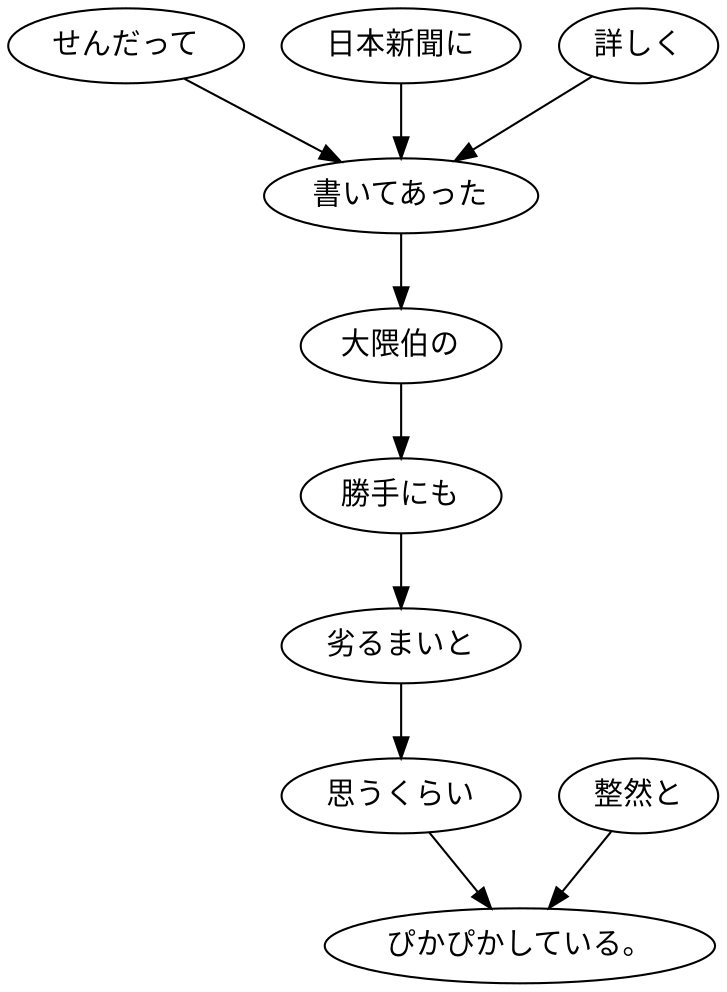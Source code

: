 digraph graph1820 {
	node0 [label="せんだって"];
	node1 [label="日本新聞に"];
	node2 [label="詳しく"];
	node3 [label="書いてあった"];
	node4 [label="大隈伯の"];
	node5 [label="勝手にも"];
	node6 [label="劣るまいと"];
	node7 [label="思うくらい"];
	node8 [label="整然と"];
	node9 [label="ぴかぴかしている。"];
	node0 -> node3;
	node1 -> node3;
	node2 -> node3;
	node3 -> node4;
	node4 -> node5;
	node5 -> node6;
	node6 -> node7;
	node7 -> node9;
	node8 -> node9;
}
